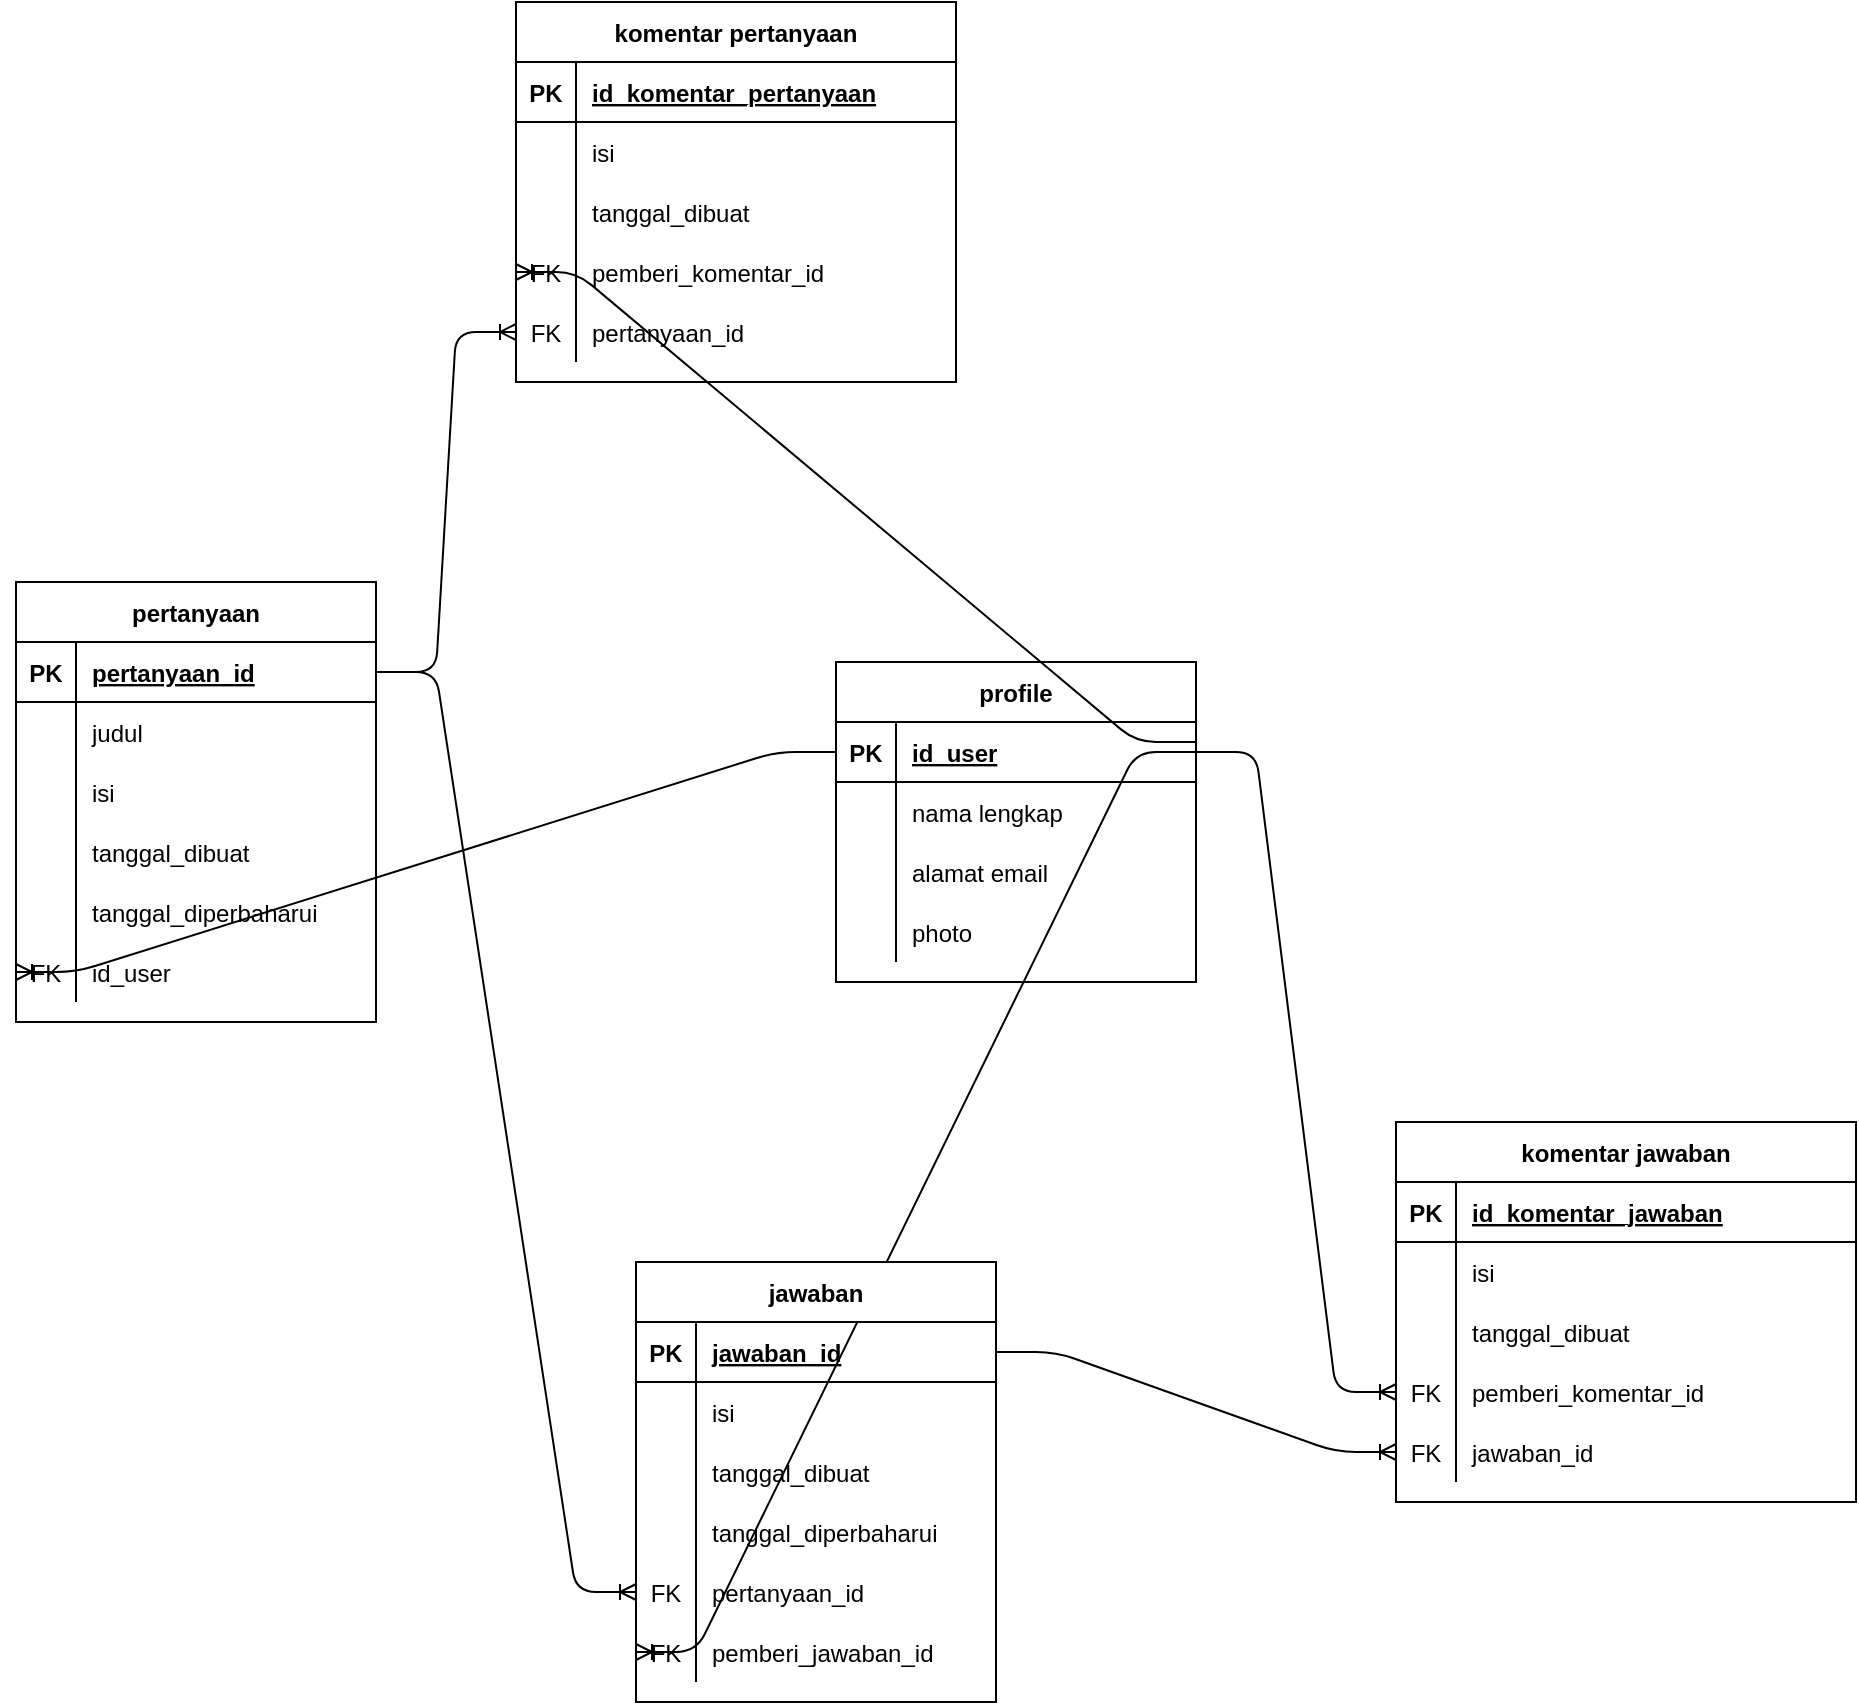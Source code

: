 <mxfile version="13.5.9" type="github">
  <diagram id="R2lEEEUBdFMjLlhIrx00" name="Page-1">
    <mxGraphModel dx="1564" dy="858" grid="1" gridSize="10" guides="1" tooltips="1" connect="1" arrows="1" fold="1" page="1" pageScale="1" pageWidth="850" pageHeight="1100" background="none" math="0" shadow="0" extFonts="Permanent Marker^https://fonts.googleapis.com/css?family=Permanent+Marker">
      <root>
        <mxCell id="0" />
        <mxCell id="1" parent="0" />
        <mxCell id="9r2M9VkWoQ5L1ASe89A4-18" value="" style="edgeStyle=entityRelationEdgeStyle;fontSize=12;html=1;endArrow=ERoneToMany;entryX=0;entryY=0.5;entryDx=0;entryDy=0;" edge="1" parent="1" source="9r2M9VkWoQ5L1ASe89A4-24" target="9r2M9VkWoQ5L1ASe89A4-94">
          <mxGeometry width="100" height="100" relative="1" as="geometry">
            <mxPoint x="360" y="740" as="sourcePoint" />
            <mxPoint x="400" y="550" as="targetPoint" />
          </mxGeometry>
        </mxCell>
        <mxCell id="9r2M9VkWoQ5L1ASe89A4-19" value="" style="edgeStyle=entityRelationEdgeStyle;fontSize=12;html=1;endArrow=ERoneToMany;entryX=0;entryY=0.5;entryDx=0;entryDy=0;" edge="1" parent="1" source="9r2M9VkWoQ5L1ASe89A4-37" target="9r2M9VkWoQ5L1ASe89A4-97">
          <mxGeometry width="100" height="100" relative="1" as="geometry">
            <mxPoint x="640" y="556" as="sourcePoint" />
            <mxPoint x="700" y="498" as="targetPoint" />
          </mxGeometry>
        </mxCell>
        <mxCell id="9r2M9VkWoQ5L1ASe89A4-21" value="" style="edgeStyle=entityRelationEdgeStyle;fontSize=12;html=1;endArrow=ERoneToMany;entryX=0;entryY=0.5;entryDx=0;entryDy=0;" edge="1" parent="1" source="9r2M9VkWoQ5L1ASe89A4-37" target="9r2M9VkWoQ5L1ASe89A4-100">
          <mxGeometry width="100" height="100" relative="1" as="geometry">
            <mxPoint x="620" y="620" as="sourcePoint" />
            <mxPoint x="680" y="910" as="targetPoint" />
          </mxGeometry>
        </mxCell>
        <mxCell id="9r2M9VkWoQ5L1ASe89A4-36" value="pertanyaan" style="shape=table;startSize=30;container=1;collapsible=1;childLayout=tableLayout;fixedRows=1;rowLines=0;fontStyle=1;align=center;resizeLast=1;" vertex="1" parent="1">
          <mxGeometry x="410" y="480" width="180" height="220" as="geometry" />
        </mxCell>
        <mxCell id="9r2M9VkWoQ5L1ASe89A4-37" value="" style="shape=partialRectangle;collapsible=0;dropTarget=0;pointerEvents=0;fillColor=none;top=0;left=0;bottom=1;right=0;points=[[0,0.5],[1,0.5]];portConstraint=eastwest;" vertex="1" parent="9r2M9VkWoQ5L1ASe89A4-36">
          <mxGeometry y="30" width="180" height="30" as="geometry" />
        </mxCell>
        <mxCell id="9r2M9VkWoQ5L1ASe89A4-38" value="PK" style="shape=partialRectangle;connectable=0;fillColor=none;top=0;left=0;bottom=0;right=0;fontStyle=1;overflow=hidden;" vertex="1" parent="9r2M9VkWoQ5L1ASe89A4-37">
          <mxGeometry width="30" height="30" as="geometry" />
        </mxCell>
        <mxCell id="9r2M9VkWoQ5L1ASe89A4-39" value="pertanyaan_id" style="shape=partialRectangle;connectable=0;fillColor=none;top=0;left=0;bottom=0;right=0;align=left;spacingLeft=6;fontStyle=5;overflow=hidden;" vertex="1" parent="9r2M9VkWoQ5L1ASe89A4-37">
          <mxGeometry x="30" width="150" height="30" as="geometry" />
        </mxCell>
        <mxCell id="9r2M9VkWoQ5L1ASe89A4-40" value="" style="shape=partialRectangle;collapsible=0;dropTarget=0;pointerEvents=0;fillColor=none;top=0;left=0;bottom=0;right=0;points=[[0,0.5],[1,0.5]];portConstraint=eastwest;" vertex="1" parent="9r2M9VkWoQ5L1ASe89A4-36">
          <mxGeometry y="60" width="180" height="30" as="geometry" />
        </mxCell>
        <mxCell id="9r2M9VkWoQ5L1ASe89A4-41" value="" style="shape=partialRectangle;connectable=0;fillColor=none;top=0;left=0;bottom=0;right=0;editable=1;overflow=hidden;" vertex="1" parent="9r2M9VkWoQ5L1ASe89A4-40">
          <mxGeometry width="30" height="30" as="geometry" />
        </mxCell>
        <mxCell id="9r2M9VkWoQ5L1ASe89A4-42" value="judul" style="shape=partialRectangle;connectable=0;fillColor=none;top=0;left=0;bottom=0;right=0;align=left;spacingLeft=6;overflow=hidden;" vertex="1" parent="9r2M9VkWoQ5L1ASe89A4-40">
          <mxGeometry x="30" width="150" height="30" as="geometry" />
        </mxCell>
        <mxCell id="9r2M9VkWoQ5L1ASe89A4-43" value="" style="shape=partialRectangle;collapsible=0;dropTarget=0;pointerEvents=0;fillColor=none;top=0;left=0;bottom=0;right=0;points=[[0,0.5],[1,0.5]];portConstraint=eastwest;" vertex="1" parent="9r2M9VkWoQ5L1ASe89A4-36">
          <mxGeometry y="90" width="180" height="30" as="geometry" />
        </mxCell>
        <mxCell id="9r2M9VkWoQ5L1ASe89A4-44" value="" style="shape=partialRectangle;connectable=0;fillColor=none;top=0;left=0;bottom=0;right=0;editable=1;overflow=hidden;" vertex="1" parent="9r2M9VkWoQ5L1ASe89A4-43">
          <mxGeometry width="30" height="30" as="geometry" />
        </mxCell>
        <mxCell id="9r2M9VkWoQ5L1ASe89A4-45" value="isi" style="shape=partialRectangle;connectable=0;fillColor=none;top=0;left=0;bottom=0;right=0;align=left;spacingLeft=6;overflow=hidden;" vertex="1" parent="9r2M9VkWoQ5L1ASe89A4-43">
          <mxGeometry x="30" width="150" height="30" as="geometry" />
        </mxCell>
        <mxCell id="9r2M9VkWoQ5L1ASe89A4-46" value="" style="shape=partialRectangle;collapsible=0;dropTarget=0;pointerEvents=0;fillColor=none;top=0;left=0;bottom=0;right=0;points=[[0,0.5],[1,0.5]];portConstraint=eastwest;" vertex="1" parent="9r2M9VkWoQ5L1ASe89A4-36">
          <mxGeometry y="120" width="180" height="30" as="geometry" />
        </mxCell>
        <mxCell id="9r2M9VkWoQ5L1ASe89A4-47" value="" style="shape=partialRectangle;connectable=0;fillColor=none;top=0;left=0;bottom=0;right=0;editable=1;overflow=hidden;" vertex="1" parent="9r2M9VkWoQ5L1ASe89A4-46">
          <mxGeometry width="30" height="30" as="geometry" />
        </mxCell>
        <mxCell id="9r2M9VkWoQ5L1ASe89A4-48" value="tanggal_dibuat" style="shape=partialRectangle;connectable=0;fillColor=none;top=0;left=0;bottom=0;right=0;align=left;spacingLeft=6;overflow=hidden;" vertex="1" parent="9r2M9VkWoQ5L1ASe89A4-46">
          <mxGeometry x="30" width="150" height="30" as="geometry" />
        </mxCell>
        <mxCell id="9r2M9VkWoQ5L1ASe89A4-65" value="" style="shape=partialRectangle;collapsible=0;dropTarget=0;pointerEvents=0;fillColor=none;top=0;left=0;bottom=0;right=0;points=[[0,0.5],[1,0.5]];portConstraint=eastwest;" vertex="1" parent="9r2M9VkWoQ5L1ASe89A4-36">
          <mxGeometry y="150" width="180" height="30" as="geometry" />
        </mxCell>
        <mxCell id="9r2M9VkWoQ5L1ASe89A4-66" value="" style="shape=partialRectangle;connectable=0;fillColor=none;top=0;left=0;bottom=0;right=0;editable=1;overflow=hidden;" vertex="1" parent="9r2M9VkWoQ5L1ASe89A4-65">
          <mxGeometry width="30" height="30" as="geometry" />
        </mxCell>
        <mxCell id="9r2M9VkWoQ5L1ASe89A4-67" value="tanggal_diperbaharui" style="shape=partialRectangle;connectable=0;fillColor=none;top=0;left=0;bottom=0;right=0;align=left;spacingLeft=6;overflow=hidden;" vertex="1" parent="9r2M9VkWoQ5L1ASe89A4-65">
          <mxGeometry x="30" width="150" height="30" as="geometry" />
        </mxCell>
        <mxCell id="9r2M9VkWoQ5L1ASe89A4-94" value="" style="shape=partialRectangle;collapsible=0;dropTarget=0;pointerEvents=0;fillColor=none;top=0;left=0;bottom=0;right=0;points=[[0,0.5],[1,0.5]];portConstraint=eastwest;" vertex="1" parent="9r2M9VkWoQ5L1ASe89A4-36">
          <mxGeometry y="180" width="180" height="30" as="geometry" />
        </mxCell>
        <mxCell id="9r2M9VkWoQ5L1ASe89A4-95" value="FK" style="shape=partialRectangle;connectable=0;fillColor=none;top=0;left=0;bottom=0;right=0;editable=1;overflow=hidden;" vertex="1" parent="9r2M9VkWoQ5L1ASe89A4-94">
          <mxGeometry width="30" height="30" as="geometry" />
        </mxCell>
        <mxCell id="9r2M9VkWoQ5L1ASe89A4-96" value="id_user" style="shape=partialRectangle;connectable=0;fillColor=none;top=0;left=0;bottom=0;right=0;align=left;spacingLeft=6;overflow=hidden;" vertex="1" parent="9r2M9VkWoQ5L1ASe89A4-94">
          <mxGeometry x="30" width="150" height="30" as="geometry" />
        </mxCell>
        <mxCell id="9r2M9VkWoQ5L1ASe89A4-81" value="komentar pertanyaan" style="shape=table;startSize=30;container=1;collapsible=1;childLayout=tableLayout;fixedRows=1;rowLines=0;fontStyle=1;align=center;resizeLast=1;" vertex="1" parent="1">
          <mxGeometry x="660" y="190" width="220" height="190" as="geometry" />
        </mxCell>
        <mxCell id="9r2M9VkWoQ5L1ASe89A4-82" value="" style="shape=partialRectangle;collapsible=0;dropTarget=0;pointerEvents=0;fillColor=none;top=0;left=0;bottom=1;right=0;points=[[0,0.5],[1,0.5]];portConstraint=eastwest;" vertex="1" parent="9r2M9VkWoQ5L1ASe89A4-81">
          <mxGeometry y="30" width="220" height="30" as="geometry" />
        </mxCell>
        <mxCell id="9r2M9VkWoQ5L1ASe89A4-83" value="PK" style="shape=partialRectangle;connectable=0;fillColor=none;top=0;left=0;bottom=0;right=0;fontStyle=1;overflow=hidden;" vertex="1" parent="9r2M9VkWoQ5L1ASe89A4-82">
          <mxGeometry width="30" height="30" as="geometry" />
        </mxCell>
        <mxCell id="9r2M9VkWoQ5L1ASe89A4-84" value="id_komentar_pertanyaan" style="shape=partialRectangle;connectable=0;fillColor=none;top=0;left=0;bottom=0;right=0;align=left;spacingLeft=6;fontStyle=5;overflow=hidden;" vertex="1" parent="9r2M9VkWoQ5L1ASe89A4-82">
          <mxGeometry x="30" width="190" height="30" as="geometry" />
        </mxCell>
        <mxCell id="9r2M9VkWoQ5L1ASe89A4-85" value="" style="shape=partialRectangle;collapsible=0;dropTarget=0;pointerEvents=0;fillColor=none;top=0;left=0;bottom=0;right=0;points=[[0,0.5],[1,0.5]];portConstraint=eastwest;" vertex="1" parent="9r2M9VkWoQ5L1ASe89A4-81">
          <mxGeometry y="60" width="220" height="30" as="geometry" />
        </mxCell>
        <mxCell id="9r2M9VkWoQ5L1ASe89A4-86" value="" style="shape=partialRectangle;connectable=0;fillColor=none;top=0;left=0;bottom=0;right=0;editable=1;overflow=hidden;" vertex="1" parent="9r2M9VkWoQ5L1ASe89A4-85">
          <mxGeometry width="30" height="30" as="geometry" />
        </mxCell>
        <mxCell id="9r2M9VkWoQ5L1ASe89A4-87" value="isi" style="shape=partialRectangle;connectable=0;fillColor=none;top=0;left=0;bottom=0;right=0;align=left;spacingLeft=6;overflow=hidden;" vertex="1" parent="9r2M9VkWoQ5L1ASe89A4-85">
          <mxGeometry x="30" width="190" height="30" as="geometry" />
        </mxCell>
        <mxCell id="9r2M9VkWoQ5L1ASe89A4-88" value="" style="shape=partialRectangle;collapsible=0;dropTarget=0;pointerEvents=0;fillColor=none;top=0;left=0;bottom=0;right=0;points=[[0,0.5],[1,0.5]];portConstraint=eastwest;" vertex="1" parent="9r2M9VkWoQ5L1ASe89A4-81">
          <mxGeometry y="90" width="220" height="30" as="geometry" />
        </mxCell>
        <mxCell id="9r2M9VkWoQ5L1ASe89A4-89" value="" style="shape=partialRectangle;connectable=0;fillColor=none;top=0;left=0;bottom=0;right=0;editable=1;overflow=hidden;" vertex="1" parent="9r2M9VkWoQ5L1ASe89A4-88">
          <mxGeometry width="30" height="30" as="geometry" />
        </mxCell>
        <mxCell id="9r2M9VkWoQ5L1ASe89A4-90" value="tanggal_dibuat" style="shape=partialRectangle;connectable=0;fillColor=none;top=0;left=0;bottom=0;right=0;align=left;spacingLeft=6;overflow=hidden;" vertex="1" parent="9r2M9VkWoQ5L1ASe89A4-88">
          <mxGeometry x="30" width="190" height="30" as="geometry" />
        </mxCell>
        <mxCell id="9r2M9VkWoQ5L1ASe89A4-91" value="" style="shape=partialRectangle;collapsible=0;dropTarget=0;pointerEvents=0;fillColor=none;top=0;left=0;bottom=0;right=0;points=[[0,0.5],[1,0.5]];portConstraint=eastwest;" vertex="1" parent="9r2M9VkWoQ5L1ASe89A4-81">
          <mxGeometry y="120" width="220" height="30" as="geometry" />
        </mxCell>
        <mxCell id="9r2M9VkWoQ5L1ASe89A4-92" value="FK" style="shape=partialRectangle;connectable=0;fillColor=none;top=0;left=0;bottom=0;right=0;editable=1;overflow=hidden;" vertex="1" parent="9r2M9VkWoQ5L1ASe89A4-91">
          <mxGeometry width="30" height="30" as="geometry" />
        </mxCell>
        <mxCell id="9r2M9VkWoQ5L1ASe89A4-93" value="pemberi_komentar_id" style="shape=partialRectangle;connectable=0;fillColor=none;top=0;left=0;bottom=0;right=0;align=left;spacingLeft=6;overflow=hidden;" vertex="1" parent="9r2M9VkWoQ5L1ASe89A4-91">
          <mxGeometry x="30" width="190" height="30" as="geometry" />
        </mxCell>
        <mxCell id="9r2M9VkWoQ5L1ASe89A4-100" value="" style="shape=partialRectangle;collapsible=0;dropTarget=0;pointerEvents=0;fillColor=none;top=0;left=0;bottom=0;right=0;points=[[0,0.5],[1,0.5]];portConstraint=eastwest;" vertex="1" parent="9r2M9VkWoQ5L1ASe89A4-81">
          <mxGeometry y="150" width="220" height="30" as="geometry" />
        </mxCell>
        <mxCell id="9r2M9VkWoQ5L1ASe89A4-101" value="FK" style="shape=partialRectangle;connectable=0;fillColor=none;top=0;left=0;bottom=0;right=0;editable=1;overflow=hidden;" vertex="1" parent="9r2M9VkWoQ5L1ASe89A4-100">
          <mxGeometry width="30" height="30" as="geometry" />
        </mxCell>
        <mxCell id="9r2M9VkWoQ5L1ASe89A4-102" value="pertanyaan_id" style="shape=partialRectangle;connectable=0;fillColor=none;top=0;left=0;bottom=0;right=0;align=left;spacingLeft=6;overflow=hidden;" vertex="1" parent="9r2M9VkWoQ5L1ASe89A4-100">
          <mxGeometry x="30" width="190" height="30" as="geometry" />
        </mxCell>
        <mxCell id="9r2M9VkWoQ5L1ASe89A4-112" value="" style="edgeStyle=entityRelationEdgeStyle;fontSize=12;html=1;endArrow=ERoneToMany;exitX=1;exitY=0.5;exitDx=0;exitDy=0;entryX=0;entryY=0.5;entryDx=0;entryDy=0;" edge="1" parent="1" source="9r2M9VkWoQ5L1ASe89A4-24" target="9r2M9VkWoQ5L1ASe89A4-106">
          <mxGeometry width="100" height="100" relative="1" as="geometry">
            <mxPoint x="375" y="920" as="sourcePoint" />
            <mxPoint x="475" y="820" as="targetPoint" />
          </mxGeometry>
        </mxCell>
        <mxCell id="9r2M9VkWoQ5L1ASe89A4-132" value="" style="edgeStyle=entityRelationEdgeStyle;fontSize=12;html=1;endArrow=ERoneToMany;exitX=1;exitY=0.5;exitDx=0;exitDy=0;entryX=0;entryY=0.5;entryDx=0;entryDy=0;" edge="1" parent="1" source="9r2M9VkWoQ5L1ASe89A4-69" target="9r2M9VkWoQ5L1ASe89A4-129">
          <mxGeometry width="100" height="100" relative="1" as="geometry">
            <mxPoint x="840" y="880" as="sourcePoint" />
            <mxPoint x="850" y="1000" as="targetPoint" />
          </mxGeometry>
        </mxCell>
        <mxCell id="9r2M9VkWoQ5L1ASe89A4-23" value="profile" style="shape=table;startSize=30;container=1;collapsible=1;childLayout=tableLayout;fixedRows=1;rowLines=0;fontStyle=1;align=center;resizeLast=1;" vertex="1" parent="1">
          <mxGeometry x="820" y="520" width="180" height="160" as="geometry" />
        </mxCell>
        <mxCell id="9r2M9VkWoQ5L1ASe89A4-24" value="" style="shape=partialRectangle;collapsible=0;dropTarget=0;pointerEvents=0;fillColor=none;top=0;left=0;bottom=1;right=0;points=[[0,0.5],[1,0.5]];portConstraint=eastwest;" vertex="1" parent="9r2M9VkWoQ5L1ASe89A4-23">
          <mxGeometry y="30" width="180" height="30" as="geometry" />
        </mxCell>
        <mxCell id="9r2M9VkWoQ5L1ASe89A4-25" value="PK" style="shape=partialRectangle;connectable=0;fillColor=none;top=0;left=0;bottom=0;right=0;fontStyle=1;overflow=hidden;" vertex="1" parent="9r2M9VkWoQ5L1ASe89A4-24">
          <mxGeometry width="30" height="30" as="geometry" />
        </mxCell>
        <mxCell id="9r2M9VkWoQ5L1ASe89A4-26" value="id_user" style="shape=partialRectangle;connectable=0;fillColor=none;top=0;left=0;bottom=0;right=0;align=left;spacingLeft=6;fontStyle=5;overflow=hidden;" vertex="1" parent="9r2M9VkWoQ5L1ASe89A4-24">
          <mxGeometry x="30" width="150" height="30" as="geometry" />
        </mxCell>
        <mxCell id="9r2M9VkWoQ5L1ASe89A4-27" value="" style="shape=partialRectangle;collapsible=0;dropTarget=0;pointerEvents=0;fillColor=none;top=0;left=0;bottom=0;right=0;points=[[0,0.5],[1,0.5]];portConstraint=eastwest;" vertex="1" parent="9r2M9VkWoQ5L1ASe89A4-23">
          <mxGeometry y="60" width="180" height="30" as="geometry" />
        </mxCell>
        <mxCell id="9r2M9VkWoQ5L1ASe89A4-28" value="" style="shape=partialRectangle;connectable=0;fillColor=none;top=0;left=0;bottom=0;right=0;editable=1;overflow=hidden;" vertex="1" parent="9r2M9VkWoQ5L1ASe89A4-27">
          <mxGeometry width="30" height="30" as="geometry" />
        </mxCell>
        <mxCell id="9r2M9VkWoQ5L1ASe89A4-29" value="nama lengkap" style="shape=partialRectangle;connectable=0;fillColor=none;top=0;left=0;bottom=0;right=0;align=left;spacingLeft=6;overflow=hidden;" vertex="1" parent="9r2M9VkWoQ5L1ASe89A4-27">
          <mxGeometry x="30" width="150" height="30" as="geometry" />
        </mxCell>
        <mxCell id="9r2M9VkWoQ5L1ASe89A4-30" value="" style="shape=partialRectangle;collapsible=0;dropTarget=0;pointerEvents=0;fillColor=none;top=0;left=0;bottom=0;right=0;points=[[0,0.5],[1,0.5]];portConstraint=eastwest;" vertex="1" parent="9r2M9VkWoQ5L1ASe89A4-23">
          <mxGeometry y="90" width="180" height="30" as="geometry" />
        </mxCell>
        <mxCell id="9r2M9VkWoQ5L1ASe89A4-31" value="" style="shape=partialRectangle;connectable=0;fillColor=none;top=0;left=0;bottom=0;right=0;editable=1;overflow=hidden;" vertex="1" parent="9r2M9VkWoQ5L1ASe89A4-30">
          <mxGeometry width="30" height="30" as="geometry" />
        </mxCell>
        <mxCell id="9r2M9VkWoQ5L1ASe89A4-32" value="alamat email" style="shape=partialRectangle;connectable=0;fillColor=none;top=0;left=0;bottom=0;right=0;align=left;spacingLeft=6;overflow=hidden;" vertex="1" parent="9r2M9VkWoQ5L1ASe89A4-30">
          <mxGeometry x="30" width="150" height="30" as="geometry" />
        </mxCell>
        <mxCell id="9r2M9VkWoQ5L1ASe89A4-33" value="" style="shape=partialRectangle;collapsible=0;dropTarget=0;pointerEvents=0;fillColor=none;top=0;left=0;bottom=0;right=0;points=[[0,0.5],[1,0.5]];portConstraint=eastwest;" vertex="1" parent="9r2M9VkWoQ5L1ASe89A4-23">
          <mxGeometry y="120" width="180" height="30" as="geometry" />
        </mxCell>
        <mxCell id="9r2M9VkWoQ5L1ASe89A4-34" value="" style="shape=partialRectangle;connectable=0;fillColor=none;top=0;left=0;bottom=0;right=0;editable=1;overflow=hidden;" vertex="1" parent="9r2M9VkWoQ5L1ASe89A4-33">
          <mxGeometry width="30" height="30" as="geometry" />
        </mxCell>
        <mxCell id="9r2M9VkWoQ5L1ASe89A4-35" value="photo" style="shape=partialRectangle;connectable=0;fillColor=none;top=0;left=0;bottom=0;right=0;align=left;spacingLeft=6;overflow=hidden;" vertex="1" parent="9r2M9VkWoQ5L1ASe89A4-33">
          <mxGeometry x="30" width="150" height="30" as="geometry" />
        </mxCell>
        <mxCell id="9r2M9VkWoQ5L1ASe89A4-68" value="jawaban" style="shape=table;startSize=30;container=1;collapsible=1;childLayout=tableLayout;fixedRows=1;rowLines=0;fontStyle=1;align=center;resizeLast=1;" vertex="1" parent="1">
          <mxGeometry x="720" y="820" width="180" height="220" as="geometry" />
        </mxCell>
        <mxCell id="9r2M9VkWoQ5L1ASe89A4-69" value="" style="shape=partialRectangle;collapsible=0;dropTarget=0;pointerEvents=0;fillColor=none;top=0;left=0;bottom=1;right=0;points=[[0,0.5],[1,0.5]];portConstraint=eastwest;" vertex="1" parent="9r2M9VkWoQ5L1ASe89A4-68">
          <mxGeometry y="30" width="180" height="30" as="geometry" />
        </mxCell>
        <mxCell id="9r2M9VkWoQ5L1ASe89A4-70" value="PK" style="shape=partialRectangle;connectable=0;fillColor=none;top=0;left=0;bottom=0;right=0;fontStyle=1;overflow=hidden;" vertex="1" parent="9r2M9VkWoQ5L1ASe89A4-69">
          <mxGeometry width="30" height="30" as="geometry" />
        </mxCell>
        <mxCell id="9r2M9VkWoQ5L1ASe89A4-71" value="jawaban_id" style="shape=partialRectangle;connectable=0;fillColor=none;top=0;left=0;bottom=0;right=0;align=left;spacingLeft=6;fontStyle=5;overflow=hidden;" vertex="1" parent="9r2M9VkWoQ5L1ASe89A4-69">
          <mxGeometry x="30" width="150" height="30" as="geometry" />
        </mxCell>
        <mxCell id="9r2M9VkWoQ5L1ASe89A4-72" value="" style="shape=partialRectangle;collapsible=0;dropTarget=0;pointerEvents=0;fillColor=none;top=0;left=0;bottom=0;right=0;points=[[0,0.5],[1,0.5]];portConstraint=eastwest;" vertex="1" parent="9r2M9VkWoQ5L1ASe89A4-68">
          <mxGeometry y="60" width="180" height="30" as="geometry" />
        </mxCell>
        <mxCell id="9r2M9VkWoQ5L1ASe89A4-73" value="" style="shape=partialRectangle;connectable=0;fillColor=none;top=0;left=0;bottom=0;right=0;editable=1;overflow=hidden;" vertex="1" parent="9r2M9VkWoQ5L1ASe89A4-72">
          <mxGeometry width="30" height="30" as="geometry" />
        </mxCell>
        <mxCell id="9r2M9VkWoQ5L1ASe89A4-74" value="isi" style="shape=partialRectangle;connectable=0;fillColor=none;top=0;left=0;bottom=0;right=0;align=left;spacingLeft=6;overflow=hidden;" vertex="1" parent="9r2M9VkWoQ5L1ASe89A4-72">
          <mxGeometry x="30" width="150" height="30" as="geometry" />
        </mxCell>
        <mxCell id="9r2M9VkWoQ5L1ASe89A4-75" value="" style="shape=partialRectangle;collapsible=0;dropTarget=0;pointerEvents=0;fillColor=none;top=0;left=0;bottom=0;right=0;points=[[0,0.5],[1,0.5]];portConstraint=eastwest;" vertex="1" parent="9r2M9VkWoQ5L1ASe89A4-68">
          <mxGeometry y="90" width="180" height="30" as="geometry" />
        </mxCell>
        <mxCell id="9r2M9VkWoQ5L1ASe89A4-76" value="" style="shape=partialRectangle;connectable=0;fillColor=none;top=0;left=0;bottom=0;right=0;editable=1;overflow=hidden;" vertex="1" parent="9r2M9VkWoQ5L1ASe89A4-75">
          <mxGeometry width="30" height="30" as="geometry" />
        </mxCell>
        <mxCell id="9r2M9VkWoQ5L1ASe89A4-77" value="tanggal_dibuat" style="shape=partialRectangle;connectable=0;fillColor=none;top=0;left=0;bottom=0;right=0;align=left;spacingLeft=6;overflow=hidden;" vertex="1" parent="9r2M9VkWoQ5L1ASe89A4-75">
          <mxGeometry x="30" width="150" height="30" as="geometry" />
        </mxCell>
        <mxCell id="9r2M9VkWoQ5L1ASe89A4-78" value="" style="shape=partialRectangle;collapsible=0;dropTarget=0;pointerEvents=0;fillColor=none;top=0;left=0;bottom=0;right=0;points=[[0,0.5],[1,0.5]];portConstraint=eastwest;" vertex="1" parent="9r2M9VkWoQ5L1ASe89A4-68">
          <mxGeometry y="120" width="180" height="30" as="geometry" />
        </mxCell>
        <mxCell id="9r2M9VkWoQ5L1ASe89A4-79" value="" style="shape=partialRectangle;connectable=0;fillColor=none;top=0;left=0;bottom=0;right=0;editable=1;overflow=hidden;" vertex="1" parent="9r2M9VkWoQ5L1ASe89A4-78">
          <mxGeometry width="30" height="30" as="geometry" />
        </mxCell>
        <mxCell id="9r2M9VkWoQ5L1ASe89A4-80" value="tanggal_diperbaharui" style="shape=partialRectangle;connectable=0;fillColor=none;top=0;left=0;bottom=0;right=0;align=left;spacingLeft=6;overflow=hidden;" vertex="1" parent="9r2M9VkWoQ5L1ASe89A4-78">
          <mxGeometry x="30" width="150" height="30" as="geometry" />
        </mxCell>
        <mxCell id="9r2M9VkWoQ5L1ASe89A4-97" value="" style="shape=partialRectangle;collapsible=0;dropTarget=0;pointerEvents=0;fillColor=none;top=0;left=0;bottom=0;right=0;points=[[0,0.5],[1,0.5]];portConstraint=eastwest;" vertex="1" parent="9r2M9VkWoQ5L1ASe89A4-68">
          <mxGeometry y="150" width="180" height="30" as="geometry" />
        </mxCell>
        <mxCell id="9r2M9VkWoQ5L1ASe89A4-98" value="FK" style="shape=partialRectangle;connectable=0;fillColor=none;top=0;left=0;bottom=0;right=0;editable=1;overflow=hidden;" vertex="1" parent="9r2M9VkWoQ5L1ASe89A4-97">
          <mxGeometry width="30" height="30" as="geometry" />
        </mxCell>
        <mxCell id="9r2M9VkWoQ5L1ASe89A4-99" value="pertanyaan_id" style="shape=partialRectangle;connectable=0;fillColor=none;top=0;left=0;bottom=0;right=0;align=left;spacingLeft=6;overflow=hidden;" vertex="1" parent="9r2M9VkWoQ5L1ASe89A4-97">
          <mxGeometry x="30" width="150" height="30" as="geometry" />
        </mxCell>
        <mxCell id="9r2M9VkWoQ5L1ASe89A4-106" value="" style="shape=partialRectangle;collapsible=0;dropTarget=0;pointerEvents=0;fillColor=none;top=0;left=0;bottom=0;right=0;points=[[0,0.5],[1,0.5]];portConstraint=eastwest;" vertex="1" parent="9r2M9VkWoQ5L1ASe89A4-68">
          <mxGeometry y="180" width="180" height="30" as="geometry" />
        </mxCell>
        <mxCell id="9r2M9VkWoQ5L1ASe89A4-107" value="FK" style="shape=partialRectangle;connectable=0;fillColor=none;top=0;left=0;bottom=0;right=0;editable=1;overflow=hidden;" vertex="1" parent="9r2M9VkWoQ5L1ASe89A4-106">
          <mxGeometry width="30" height="30" as="geometry" />
        </mxCell>
        <mxCell id="9r2M9VkWoQ5L1ASe89A4-108" value="pemberi_jawaban_id" style="shape=partialRectangle;connectable=0;fillColor=none;top=0;left=0;bottom=0;right=0;align=left;spacingLeft=6;overflow=hidden;" vertex="1" parent="9r2M9VkWoQ5L1ASe89A4-106">
          <mxGeometry x="30" width="150" height="30" as="geometry" />
        </mxCell>
        <mxCell id="9r2M9VkWoQ5L1ASe89A4-133" value="" style="edgeStyle=entityRelationEdgeStyle;fontSize=12;html=1;endArrow=ERoneToMany;exitX=1;exitY=0.5;exitDx=0;exitDy=0;entryX=0;entryY=0.5;entryDx=0;entryDy=0;" edge="1" parent="1" source="9r2M9VkWoQ5L1ASe89A4-24" target="9r2M9VkWoQ5L1ASe89A4-123">
          <mxGeometry width="100" height="100" relative="1" as="geometry">
            <mxPoint x="1090" y="660" as="sourcePoint" />
            <mxPoint x="1190" y="560" as="targetPoint" />
          </mxGeometry>
        </mxCell>
        <mxCell id="9r2M9VkWoQ5L1ASe89A4-113" value="komentar jawaban" style="shape=table;startSize=30;container=1;collapsible=1;childLayout=tableLayout;fixedRows=1;rowLines=0;fontStyle=1;align=center;resizeLast=1;" vertex="1" parent="1">
          <mxGeometry x="1100" y="750" width="230" height="190" as="geometry" />
        </mxCell>
        <mxCell id="9r2M9VkWoQ5L1ASe89A4-114" value="" style="shape=partialRectangle;collapsible=0;dropTarget=0;pointerEvents=0;fillColor=none;top=0;left=0;bottom=1;right=0;points=[[0,0.5],[1,0.5]];portConstraint=eastwest;" vertex="1" parent="9r2M9VkWoQ5L1ASe89A4-113">
          <mxGeometry y="30" width="230" height="30" as="geometry" />
        </mxCell>
        <mxCell id="9r2M9VkWoQ5L1ASe89A4-115" value="PK" style="shape=partialRectangle;connectable=0;fillColor=none;top=0;left=0;bottom=0;right=0;fontStyle=1;overflow=hidden;" vertex="1" parent="9r2M9VkWoQ5L1ASe89A4-114">
          <mxGeometry width="30" height="30" as="geometry" />
        </mxCell>
        <mxCell id="9r2M9VkWoQ5L1ASe89A4-116" value="id_komentar_jawaban" style="shape=partialRectangle;connectable=0;fillColor=none;top=0;left=0;bottom=0;right=0;align=left;spacingLeft=6;fontStyle=5;overflow=hidden;" vertex="1" parent="9r2M9VkWoQ5L1ASe89A4-114">
          <mxGeometry x="30" width="200" height="30" as="geometry" />
        </mxCell>
        <mxCell id="9r2M9VkWoQ5L1ASe89A4-117" value="" style="shape=partialRectangle;collapsible=0;dropTarget=0;pointerEvents=0;fillColor=none;top=0;left=0;bottom=0;right=0;points=[[0,0.5],[1,0.5]];portConstraint=eastwest;" vertex="1" parent="9r2M9VkWoQ5L1ASe89A4-113">
          <mxGeometry y="60" width="230" height="30" as="geometry" />
        </mxCell>
        <mxCell id="9r2M9VkWoQ5L1ASe89A4-118" value="" style="shape=partialRectangle;connectable=0;fillColor=none;top=0;left=0;bottom=0;right=0;editable=1;overflow=hidden;" vertex="1" parent="9r2M9VkWoQ5L1ASe89A4-117">
          <mxGeometry width="30" height="30" as="geometry" />
        </mxCell>
        <mxCell id="9r2M9VkWoQ5L1ASe89A4-119" value="isi" style="shape=partialRectangle;connectable=0;fillColor=none;top=0;left=0;bottom=0;right=0;align=left;spacingLeft=6;overflow=hidden;" vertex="1" parent="9r2M9VkWoQ5L1ASe89A4-117">
          <mxGeometry x="30" width="200" height="30" as="geometry" />
        </mxCell>
        <mxCell id="9r2M9VkWoQ5L1ASe89A4-120" value="" style="shape=partialRectangle;collapsible=0;dropTarget=0;pointerEvents=0;fillColor=none;top=0;left=0;bottom=0;right=0;points=[[0,0.5],[1,0.5]];portConstraint=eastwest;" vertex="1" parent="9r2M9VkWoQ5L1ASe89A4-113">
          <mxGeometry y="90" width="230" height="30" as="geometry" />
        </mxCell>
        <mxCell id="9r2M9VkWoQ5L1ASe89A4-121" value="" style="shape=partialRectangle;connectable=0;fillColor=none;top=0;left=0;bottom=0;right=0;editable=1;overflow=hidden;" vertex="1" parent="9r2M9VkWoQ5L1ASe89A4-120">
          <mxGeometry width="30" height="30" as="geometry" />
        </mxCell>
        <mxCell id="9r2M9VkWoQ5L1ASe89A4-122" value="tanggal_dibuat" style="shape=partialRectangle;connectable=0;fillColor=none;top=0;left=0;bottom=0;right=0;align=left;spacingLeft=6;overflow=hidden;" vertex="1" parent="9r2M9VkWoQ5L1ASe89A4-120">
          <mxGeometry x="30" width="200" height="30" as="geometry" />
        </mxCell>
        <mxCell id="9r2M9VkWoQ5L1ASe89A4-123" value="" style="shape=partialRectangle;collapsible=0;dropTarget=0;pointerEvents=0;fillColor=none;top=0;left=0;bottom=0;right=0;points=[[0,0.5],[1,0.5]];portConstraint=eastwest;" vertex="1" parent="9r2M9VkWoQ5L1ASe89A4-113">
          <mxGeometry y="120" width="230" height="30" as="geometry" />
        </mxCell>
        <mxCell id="9r2M9VkWoQ5L1ASe89A4-124" value="FK" style="shape=partialRectangle;connectable=0;fillColor=none;top=0;left=0;bottom=0;right=0;editable=1;overflow=hidden;" vertex="1" parent="9r2M9VkWoQ5L1ASe89A4-123">
          <mxGeometry width="30" height="30" as="geometry" />
        </mxCell>
        <mxCell id="9r2M9VkWoQ5L1ASe89A4-125" value="pemberi_komentar_id" style="shape=partialRectangle;connectable=0;fillColor=none;top=0;left=0;bottom=0;right=0;align=left;spacingLeft=6;overflow=hidden;" vertex="1" parent="9r2M9VkWoQ5L1ASe89A4-123">
          <mxGeometry x="30" width="200" height="30" as="geometry" />
        </mxCell>
        <mxCell id="9r2M9VkWoQ5L1ASe89A4-129" value="" style="shape=partialRectangle;collapsible=0;dropTarget=0;pointerEvents=0;fillColor=none;top=0;left=0;bottom=0;right=0;points=[[0,0.5],[1,0.5]];portConstraint=eastwest;" vertex="1" parent="9r2M9VkWoQ5L1ASe89A4-113">
          <mxGeometry y="150" width="230" height="30" as="geometry" />
        </mxCell>
        <mxCell id="9r2M9VkWoQ5L1ASe89A4-130" value="FK" style="shape=partialRectangle;connectable=0;fillColor=none;top=0;left=0;bottom=0;right=0;editable=1;overflow=hidden;" vertex="1" parent="9r2M9VkWoQ5L1ASe89A4-129">
          <mxGeometry width="30" height="30" as="geometry" />
        </mxCell>
        <mxCell id="9r2M9VkWoQ5L1ASe89A4-131" value="jawaban_id" style="shape=partialRectangle;connectable=0;fillColor=none;top=0;left=0;bottom=0;right=0;align=left;spacingLeft=6;overflow=hidden;" vertex="1" parent="9r2M9VkWoQ5L1ASe89A4-129">
          <mxGeometry x="30" width="200" height="30" as="geometry" />
        </mxCell>
        <mxCell id="9r2M9VkWoQ5L1ASe89A4-134" value="" style="edgeStyle=entityRelationEdgeStyle;fontSize=12;html=1;endArrow=ERoneToMany;exitX=1;exitY=0.25;exitDx=0;exitDy=0;entryX=0;entryY=0.5;entryDx=0;entryDy=0;" edge="1" parent="1" source="9r2M9VkWoQ5L1ASe89A4-23" target="9r2M9VkWoQ5L1ASe89A4-91">
          <mxGeometry width="100" height="100" relative="1" as="geometry">
            <mxPoint x="960" y="335" as="sourcePoint" />
            <mxPoint x="1020" y="235" as="targetPoint" />
          </mxGeometry>
        </mxCell>
      </root>
    </mxGraphModel>
  </diagram>
</mxfile>
